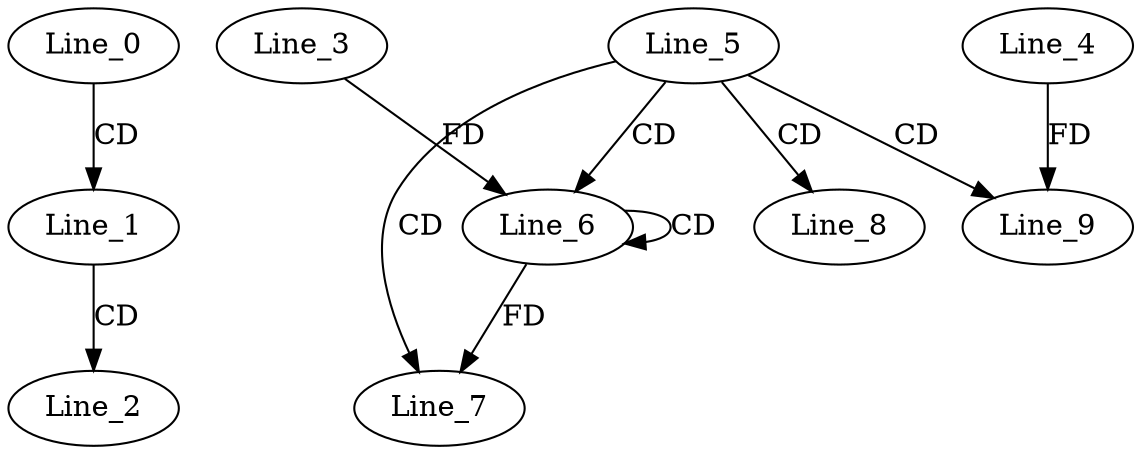 digraph G {
  Line_0;
  Line_1;
  Line_2;
  Line_5;
  Line_6;
  Line_6;
  Line_3;
  Line_7;
  Line_8;
  Line_9;
  Line_4;
  Line_0 -> Line_1 [ label="CD" ];
  Line_1 -> Line_2 [ label="CD" ];
  Line_5 -> Line_6 [ label="CD" ];
  Line_6 -> Line_6 [ label="CD" ];
  Line_3 -> Line_6 [ label="FD" ];
  Line_5 -> Line_7 [ label="CD" ];
  Line_6 -> Line_7 [ label="FD" ];
  Line_5 -> Line_8 [ label="CD" ];
  Line_5 -> Line_9 [ label="CD" ];
  Line_4 -> Line_9 [ label="FD" ];
}
